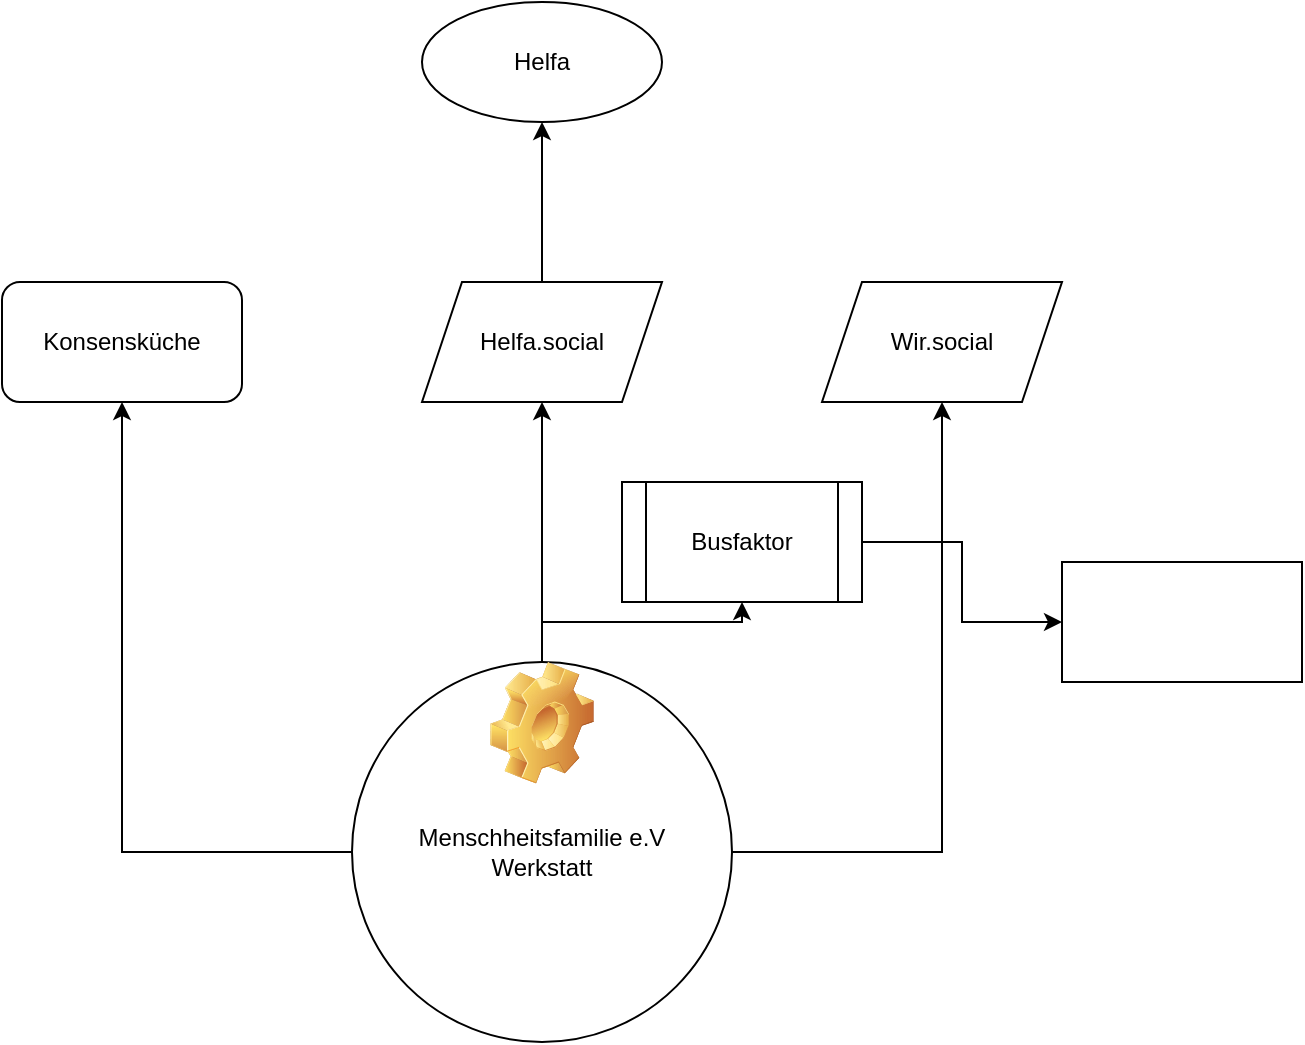 <mxfile version="17.1.1" type="github"><diagram id="jb80PqoAwP5oVja9Snni" name="Seite-1"><mxGraphModel dx="761" dy="401" grid="1" gridSize="10" guides="1" tooltips="1" connect="1" arrows="1" fold="1" page="1" pageScale="1" pageWidth="1169" pageHeight="827" math="0" shadow="0"><root><mxCell id="0"/><mxCell id="1" parent="0"/><mxCell id="DEzx7-dD7JqGoWLPaUgh-3" value="" style="edgeStyle=orthogonalEdgeStyle;rounded=0;orthogonalLoop=1;jettySize=auto;html=1;" edge="1" parent="1" source="DEzx7-dD7JqGoWLPaUgh-1" target="DEzx7-dD7JqGoWLPaUgh-2"><mxGeometry relative="1" as="geometry"/></mxCell><mxCell id="DEzx7-dD7JqGoWLPaUgh-7" value="" style="edgeStyle=orthogonalEdgeStyle;rounded=0;orthogonalLoop=1;jettySize=auto;html=1;" edge="1" parent="1" source="DEzx7-dD7JqGoWLPaUgh-1" target="DEzx7-dD7JqGoWLPaUgh-6"><mxGeometry relative="1" as="geometry"/></mxCell><mxCell id="DEzx7-dD7JqGoWLPaUgh-9" value="" style="edgeStyle=orthogonalEdgeStyle;rounded=0;orthogonalLoop=1;jettySize=auto;html=1;" edge="1" parent="1" source="DEzx7-dD7JqGoWLPaUgh-1" target="DEzx7-dD7JqGoWLPaUgh-8"><mxGeometry relative="1" as="geometry"/></mxCell><mxCell id="DEzx7-dD7JqGoWLPaUgh-11" value="" style="edgeStyle=orthogonalEdgeStyle;rounded=0;orthogonalLoop=1;jettySize=auto;html=1;" edge="1" parent="1" source="DEzx7-dD7JqGoWLPaUgh-1" target="DEzx7-dD7JqGoWLPaUgh-10"><mxGeometry relative="1" as="geometry"/></mxCell><mxCell id="DEzx7-dD7JqGoWLPaUgh-1" value="Menschheitsfamilie e.V&lt;br&gt;Werkstatt" style="ellipse;whiteSpace=wrap;html=1;aspect=fixed;" vertex="1" parent="1"><mxGeometry x="505" y="480" width="190" height="190" as="geometry"/></mxCell><mxCell id="DEzx7-dD7JqGoWLPaUgh-5" value="" style="edgeStyle=orthogonalEdgeStyle;rounded=0;orthogonalLoop=1;jettySize=auto;html=1;" edge="1" parent="1" source="DEzx7-dD7JqGoWLPaUgh-2" target="DEzx7-dD7JqGoWLPaUgh-4"><mxGeometry relative="1" as="geometry"/></mxCell><mxCell id="DEzx7-dD7JqGoWLPaUgh-2" value="Helfa.social" style="shape=parallelogram;perimeter=parallelogramPerimeter;whiteSpace=wrap;html=1;fixedSize=1;" vertex="1" parent="1"><mxGeometry x="540" y="290" width="120" height="60" as="geometry"/></mxCell><mxCell id="DEzx7-dD7JqGoWLPaUgh-4" value="Helfa" style="ellipse;whiteSpace=wrap;html=1;" vertex="1" parent="1"><mxGeometry x="540" y="150" width="120" height="60" as="geometry"/></mxCell><mxCell id="DEzx7-dD7JqGoWLPaUgh-6" value="Wir.social" style="shape=parallelogram;perimeter=parallelogramPerimeter;whiteSpace=wrap;html=1;fixedSize=1;" vertex="1" parent="1"><mxGeometry x="740" y="290" width="120" height="60" as="geometry"/></mxCell><mxCell id="DEzx7-dD7JqGoWLPaUgh-8" value="Konsensküche" style="rounded=1;whiteSpace=wrap;html=1;" vertex="1" parent="1"><mxGeometry x="330" y="290" width="120" height="60" as="geometry"/></mxCell><mxCell id="DEzx7-dD7JqGoWLPaUgh-14" value="" style="edgeStyle=orthogonalEdgeStyle;rounded=0;orthogonalLoop=1;jettySize=auto;html=1;" edge="1" parent="1" source="DEzx7-dD7JqGoWLPaUgh-10" target="DEzx7-dD7JqGoWLPaUgh-13"><mxGeometry relative="1" as="geometry"/></mxCell><mxCell id="DEzx7-dD7JqGoWLPaUgh-10" value="Busfaktor" style="shape=process;whiteSpace=wrap;html=1;backgroundOutline=1;" vertex="1" parent="1"><mxGeometry x="640" y="390" width="120" height="60" as="geometry"/></mxCell><mxCell id="DEzx7-dD7JqGoWLPaUgh-13" value="" style="whiteSpace=wrap;html=1;" vertex="1" parent="1"><mxGeometry x="860" y="430" width="120" height="60" as="geometry"/></mxCell><mxCell id="DEzx7-dD7JqGoWLPaUgh-15" value="" style="shape=image;html=1;verticalLabelPosition=bottom;verticalAlign=top;imageAspect=1;aspect=fixed;image=img/clipart/Gear_128x128.png" vertex="1" parent="1"><mxGeometry x="574" y="480" width="52" height="61" as="geometry"/></mxCell></root></mxGraphModel></diagram></mxfile>